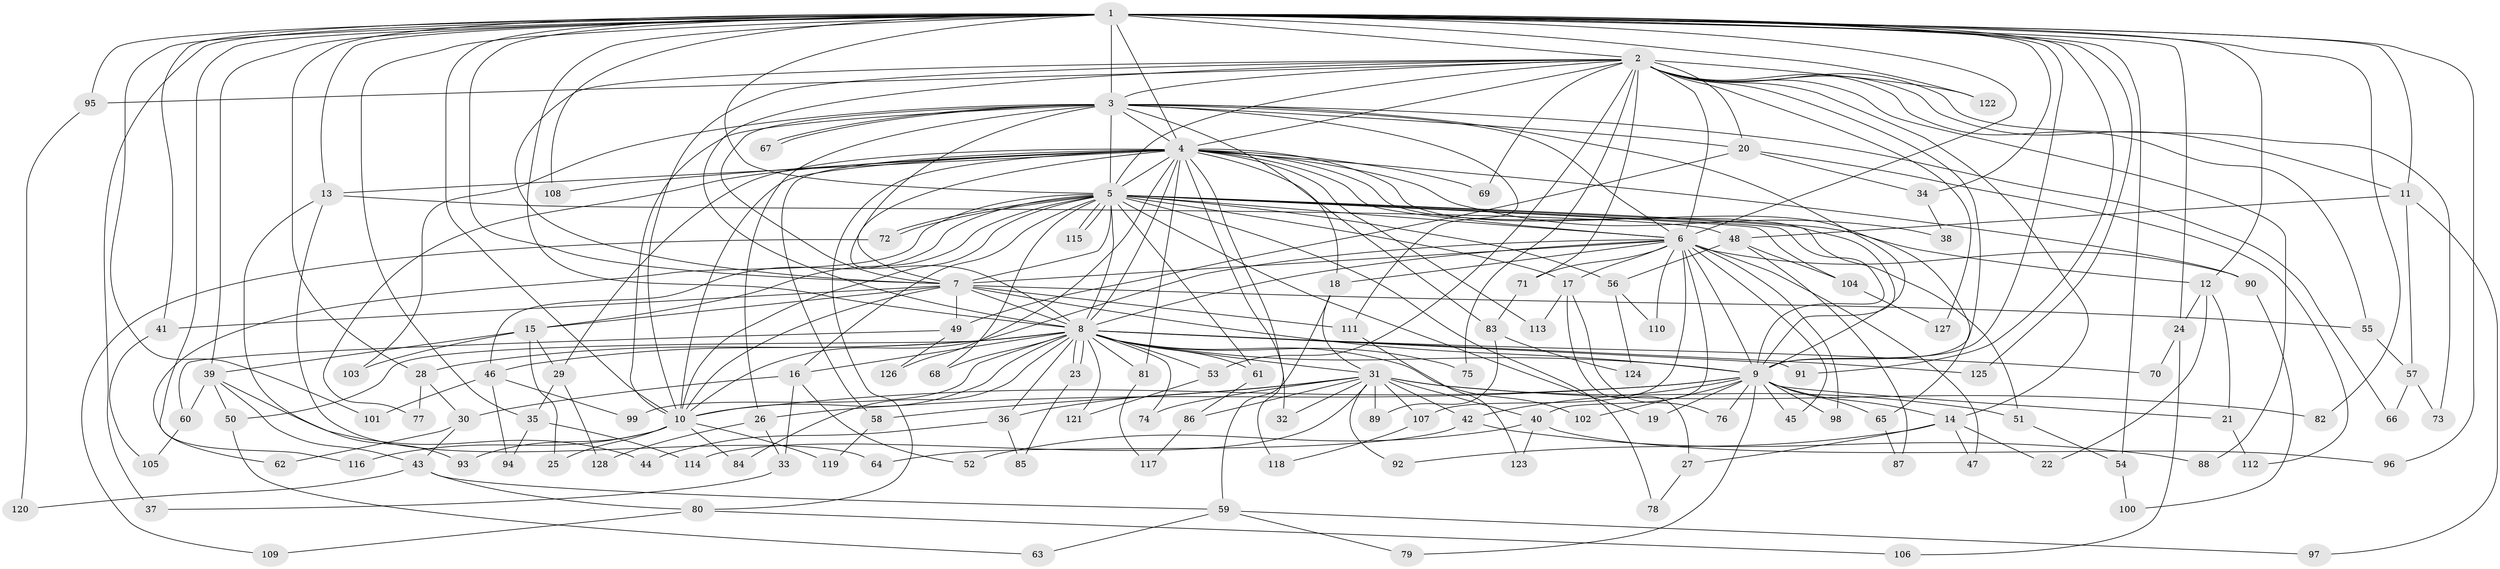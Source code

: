 // Generated by graph-tools (version 1.1) at 2025/25/03/09/25 03:25:38]
// undirected, 128 vertices, 281 edges
graph export_dot {
graph [start="1"]
  node [color=gray90,style=filled];
  1;
  2;
  3;
  4;
  5;
  6;
  7;
  8;
  9;
  10;
  11;
  12;
  13;
  14;
  15;
  16;
  17;
  18;
  19;
  20;
  21;
  22;
  23;
  24;
  25;
  26;
  27;
  28;
  29;
  30;
  31;
  32;
  33;
  34;
  35;
  36;
  37;
  38;
  39;
  40;
  41;
  42;
  43;
  44;
  45;
  46;
  47;
  48;
  49;
  50;
  51;
  52;
  53;
  54;
  55;
  56;
  57;
  58;
  59;
  60;
  61;
  62;
  63;
  64;
  65;
  66;
  67;
  68;
  69;
  70;
  71;
  72;
  73;
  74;
  75;
  76;
  77;
  78;
  79;
  80;
  81;
  82;
  83;
  84;
  85;
  86;
  87;
  88;
  89;
  90;
  91;
  92;
  93;
  94;
  95;
  96;
  97;
  98;
  99;
  100;
  101;
  102;
  103;
  104;
  105;
  106;
  107;
  108;
  109;
  110;
  111;
  112;
  113;
  114;
  115;
  116;
  117;
  118;
  119;
  120;
  121;
  122;
  123;
  124;
  125;
  126;
  127;
  128;
  1 -- 2;
  1 -- 3;
  1 -- 4;
  1 -- 5;
  1 -- 6;
  1 -- 7;
  1 -- 8;
  1 -- 9;
  1 -- 10;
  1 -- 11;
  1 -- 12;
  1 -- 13;
  1 -- 24;
  1 -- 28;
  1 -- 34;
  1 -- 35;
  1 -- 37;
  1 -- 39;
  1 -- 41;
  1 -- 54;
  1 -- 82;
  1 -- 91;
  1 -- 95;
  1 -- 96;
  1 -- 101;
  1 -- 108;
  1 -- 116;
  1 -- 122;
  1 -- 125;
  2 -- 3;
  2 -- 4;
  2 -- 5;
  2 -- 6;
  2 -- 7;
  2 -- 8;
  2 -- 9;
  2 -- 10;
  2 -- 11;
  2 -- 14;
  2 -- 20;
  2 -- 53;
  2 -- 55;
  2 -- 69;
  2 -- 71;
  2 -- 73;
  2 -- 75;
  2 -- 88;
  2 -- 95;
  2 -- 122;
  2 -- 127;
  3 -- 4;
  3 -- 5;
  3 -- 6;
  3 -- 7;
  3 -- 8;
  3 -- 9;
  3 -- 10;
  3 -- 18;
  3 -- 20;
  3 -- 26;
  3 -- 66;
  3 -- 67;
  3 -- 67;
  3 -- 103;
  3 -- 111;
  4 -- 5;
  4 -- 6;
  4 -- 7;
  4 -- 8;
  4 -- 9;
  4 -- 10;
  4 -- 13;
  4 -- 29;
  4 -- 32;
  4 -- 38;
  4 -- 58;
  4 -- 65;
  4 -- 69;
  4 -- 77;
  4 -- 80;
  4 -- 81;
  4 -- 83;
  4 -- 90;
  4 -- 108;
  4 -- 113;
  4 -- 118;
  4 -- 126;
  5 -- 6;
  5 -- 7;
  5 -- 8;
  5 -- 9;
  5 -- 10;
  5 -- 12;
  5 -- 15;
  5 -- 16;
  5 -- 17;
  5 -- 19;
  5 -- 46;
  5 -- 51;
  5 -- 56;
  5 -- 61;
  5 -- 62;
  5 -- 68;
  5 -- 72;
  5 -- 72;
  5 -- 78;
  5 -- 104;
  5 -- 115;
  5 -- 115;
  6 -- 7;
  6 -- 8;
  6 -- 9;
  6 -- 10;
  6 -- 17;
  6 -- 18;
  6 -- 40;
  6 -- 45;
  6 -- 47;
  6 -- 71;
  6 -- 90;
  6 -- 98;
  6 -- 107;
  6 -- 110;
  7 -- 8;
  7 -- 9;
  7 -- 10;
  7 -- 15;
  7 -- 41;
  7 -- 49;
  7 -- 55;
  7 -- 111;
  8 -- 9;
  8 -- 10;
  8 -- 16;
  8 -- 23;
  8 -- 23;
  8 -- 28;
  8 -- 31;
  8 -- 36;
  8 -- 46;
  8 -- 50;
  8 -- 53;
  8 -- 61;
  8 -- 68;
  8 -- 70;
  8 -- 74;
  8 -- 75;
  8 -- 81;
  8 -- 84;
  8 -- 91;
  8 -- 99;
  8 -- 102;
  8 -- 121;
  8 -- 125;
  9 -- 10;
  9 -- 14;
  9 -- 19;
  9 -- 21;
  9 -- 26;
  9 -- 42;
  9 -- 45;
  9 -- 65;
  9 -- 76;
  9 -- 79;
  9 -- 98;
  9 -- 102;
  10 -- 25;
  10 -- 84;
  10 -- 93;
  10 -- 116;
  10 -- 119;
  11 -- 48;
  11 -- 57;
  11 -- 97;
  12 -- 21;
  12 -- 22;
  12 -- 24;
  13 -- 48;
  13 -- 64;
  13 -- 93;
  14 -- 22;
  14 -- 27;
  14 -- 47;
  14 -- 92;
  15 -- 25;
  15 -- 29;
  15 -- 39;
  15 -- 103;
  16 -- 30;
  16 -- 33;
  16 -- 52;
  17 -- 27;
  17 -- 76;
  17 -- 113;
  18 -- 31;
  18 -- 59;
  20 -- 34;
  20 -- 49;
  20 -- 112;
  21 -- 112;
  23 -- 85;
  24 -- 70;
  24 -- 106;
  26 -- 33;
  26 -- 128;
  27 -- 78;
  28 -- 30;
  28 -- 77;
  29 -- 35;
  29 -- 128;
  30 -- 43;
  30 -- 62;
  31 -- 32;
  31 -- 36;
  31 -- 40;
  31 -- 42;
  31 -- 51;
  31 -- 58;
  31 -- 74;
  31 -- 82;
  31 -- 86;
  31 -- 89;
  31 -- 92;
  31 -- 107;
  31 -- 114;
  33 -- 37;
  34 -- 38;
  35 -- 94;
  35 -- 114;
  36 -- 44;
  36 -- 85;
  39 -- 43;
  39 -- 44;
  39 -- 50;
  39 -- 60;
  40 -- 52;
  40 -- 96;
  40 -- 123;
  41 -- 105;
  42 -- 64;
  42 -- 88;
  43 -- 59;
  43 -- 80;
  43 -- 120;
  46 -- 94;
  46 -- 99;
  46 -- 101;
  48 -- 56;
  48 -- 87;
  48 -- 104;
  49 -- 60;
  49 -- 126;
  50 -- 63;
  51 -- 54;
  53 -- 121;
  54 -- 100;
  55 -- 57;
  56 -- 110;
  56 -- 124;
  57 -- 66;
  57 -- 73;
  58 -- 119;
  59 -- 63;
  59 -- 79;
  59 -- 97;
  60 -- 105;
  61 -- 86;
  65 -- 87;
  71 -- 83;
  72 -- 109;
  80 -- 106;
  80 -- 109;
  81 -- 117;
  83 -- 89;
  83 -- 124;
  86 -- 117;
  90 -- 100;
  95 -- 120;
  104 -- 127;
  107 -- 118;
  111 -- 123;
}
